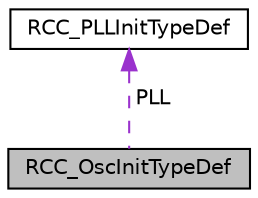 digraph "RCC_OscInitTypeDef"
{
 // LATEX_PDF_SIZE
  edge [fontname="Helvetica",fontsize="10",labelfontname="Helvetica",labelfontsize="10"];
  node [fontname="Helvetica",fontsize="10",shape=record];
  Node1 [label="RCC_OscInitTypeDef",height=0.2,width=0.4,color="black", fillcolor="grey75", style="filled", fontcolor="black",tooltip="RCC Internal/External Oscillator (HSE, HSI, LSE and LSI) configuration structure definition."];
  Node2 -> Node1 [dir="back",color="darkorchid3",fontsize="10",style="dashed",label=" PLL" ,fontname="Helvetica"];
  Node2 [label="RCC_PLLInitTypeDef",height=0.2,width=0.4,color="black", fillcolor="white", style="filled",URL="$structRCC__PLLInitTypeDef.html",tooltip="RCC PLL configuration structure definition."];
}
